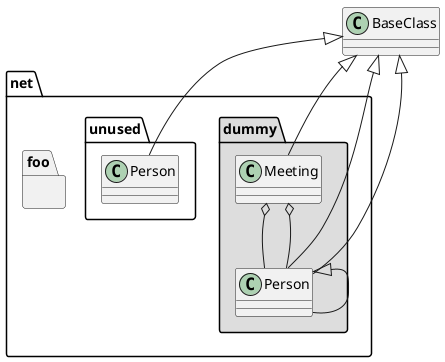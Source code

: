 @startuml

class BaseClass

namespace net.dummy #DDDDDD {
    .BaseClass <|-- Person
    Meeting o-- Person
    
    .BaseClass <|- Meeting
}

namespace net.foo {
  net.dummy.Person  <|- Person
  .BaseClass <|-- Person

  net.dummy.Meeting o-- Person
}

BaseClass <|-- net.unused.Person

@enduml
